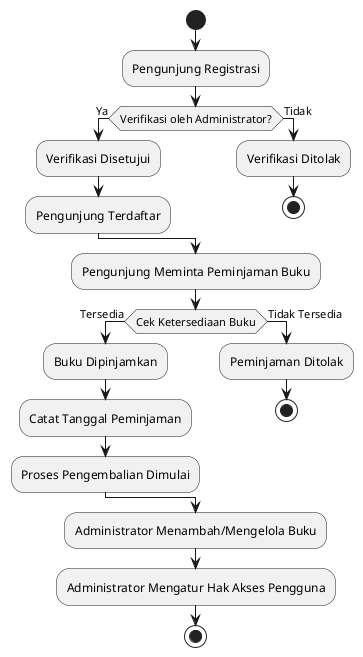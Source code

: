 @startuml flowchart

start

:Pengunjung Registrasi;
if (Verifikasi oleh Administrator?) then (Ya)
  :Verifikasi Disetujui;
  :Pengunjung Terdaftar;
else (Tidak)
  :Verifikasi Ditolak;
  stop
endif

:Pengunjung Meminta Peminjaman Buku;
if (Cek Ketersediaan Buku) then (Tersedia)
  :Buku Dipinjamkan;
  :Catat Tanggal Peminjaman;
  :Proses Pengembalian Dimulai;
else (Tidak Tersedia)
  :Peminjaman Ditolak;
  stop
endif

:Administrator Menambah/Mengelola Buku;
:Administrator Mengatur Hak Akses Pengguna;

stop

@enduml
